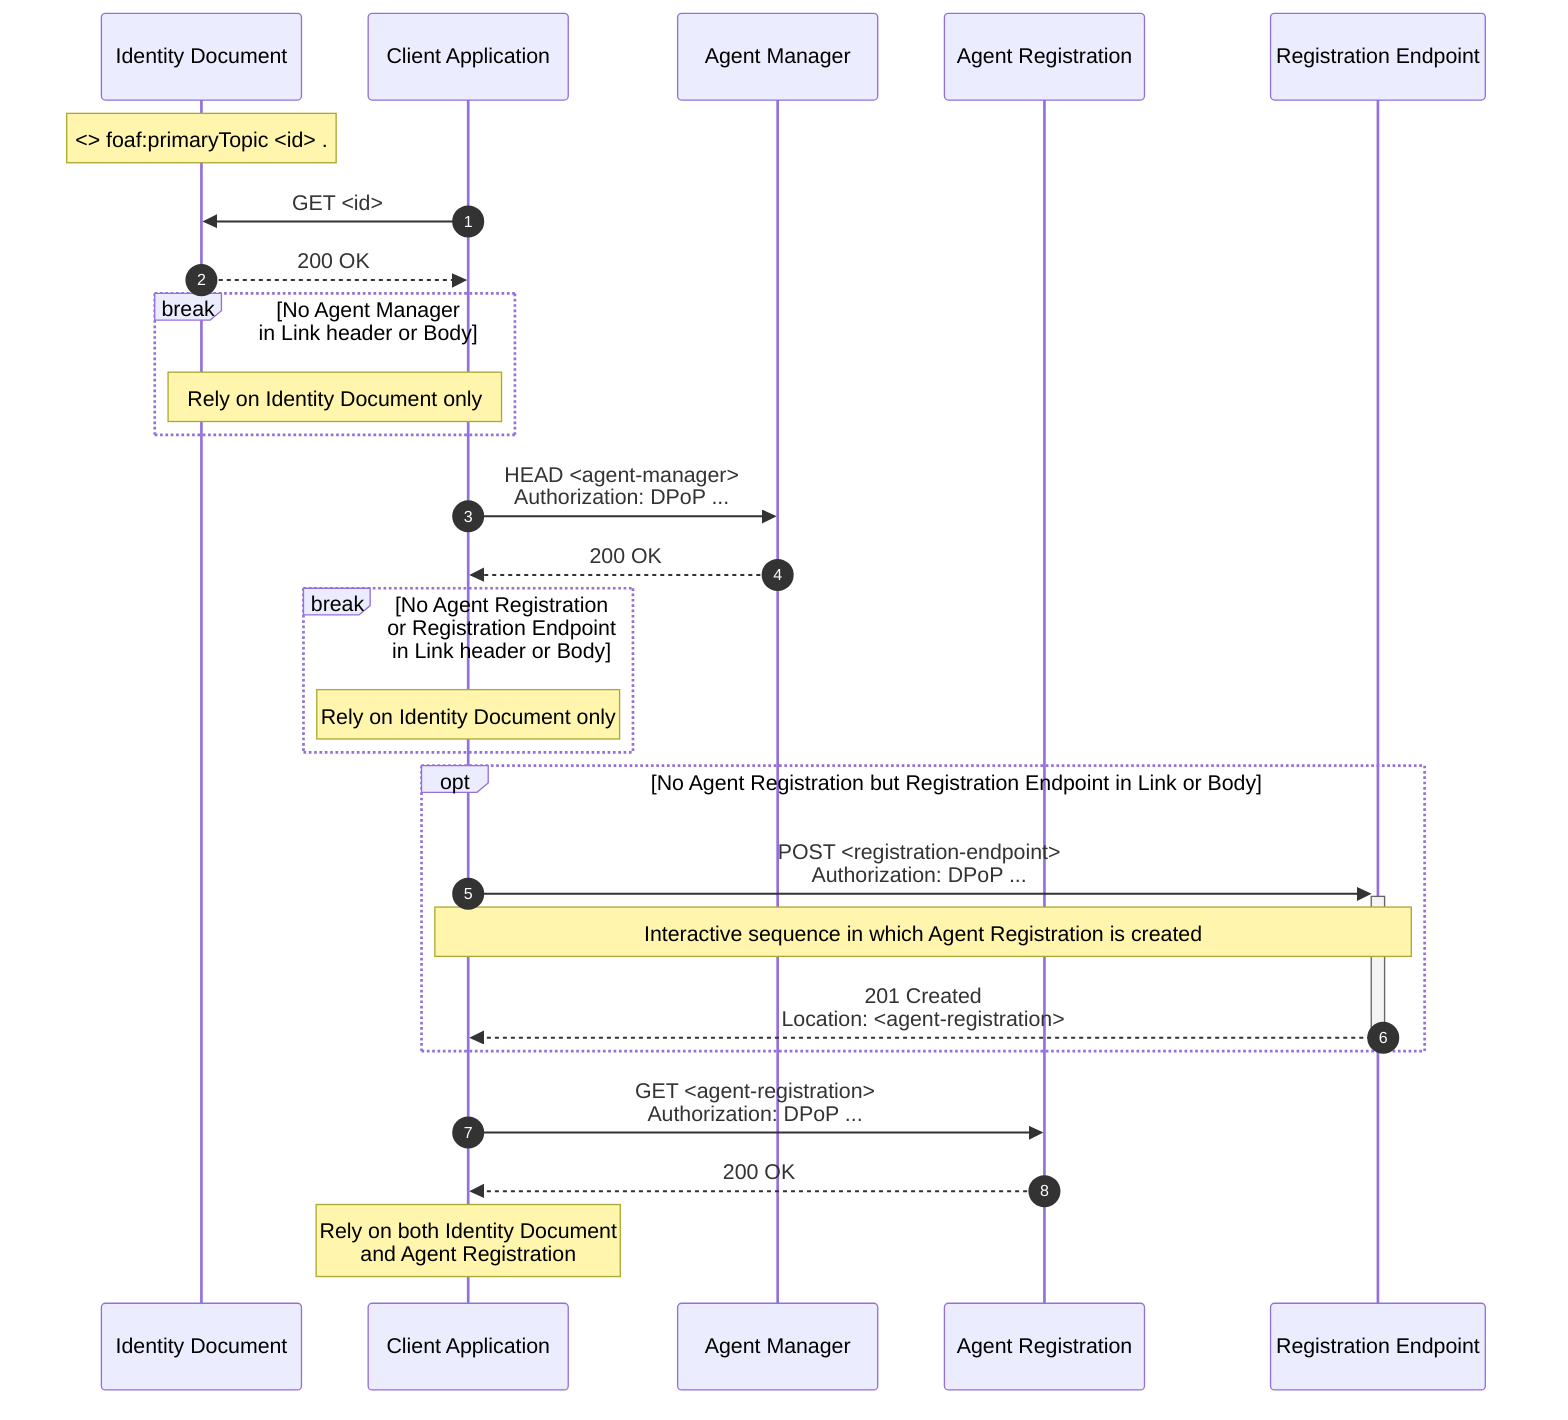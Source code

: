 sequenceDiagram

    autonumber
    
    participant ID as Identity Document
    participant App as Client Application
    participant AM as Agent Manager
    participant AR as Agent Registration
    participant RE as Registration Endpoint
    
    Note over ID: <> foaf:primaryTopic <id> .
    
    App->>ID: GET <id>
    ID-->>App: 200 OK

    break No Agent Manager <br/> in Link header or Body
        Note over ID,App: Rely on Identity Document only
    end
    
    App->>AM: HEAD <agent-manager> <br/> Authorization: DPoP ...
    AM-->>App: 200 OK

    break No Agent Registration <br/> or Registration Endpoint<br/>in Link header or Body
        Note over App: Rely on Identity Document only
    end

    opt No Agent Registration but Registration Endpoint in Link or Body
        App->>+RE: POST <registration-endpoint> <br/> Authorization: DPoP ... 
        Note over App,RE: Interactive sequence in which Agent Registration is created
        RE-->>-App: 201 Created <br/> Location: <agent-registration>
    end

    App->>AR: GET <agent-registration> <br/> Authorization: DPoP ...
    AR-->>App: 200 OK
    Note over App: Rely on both Identity Document <br/> and Agent Registration